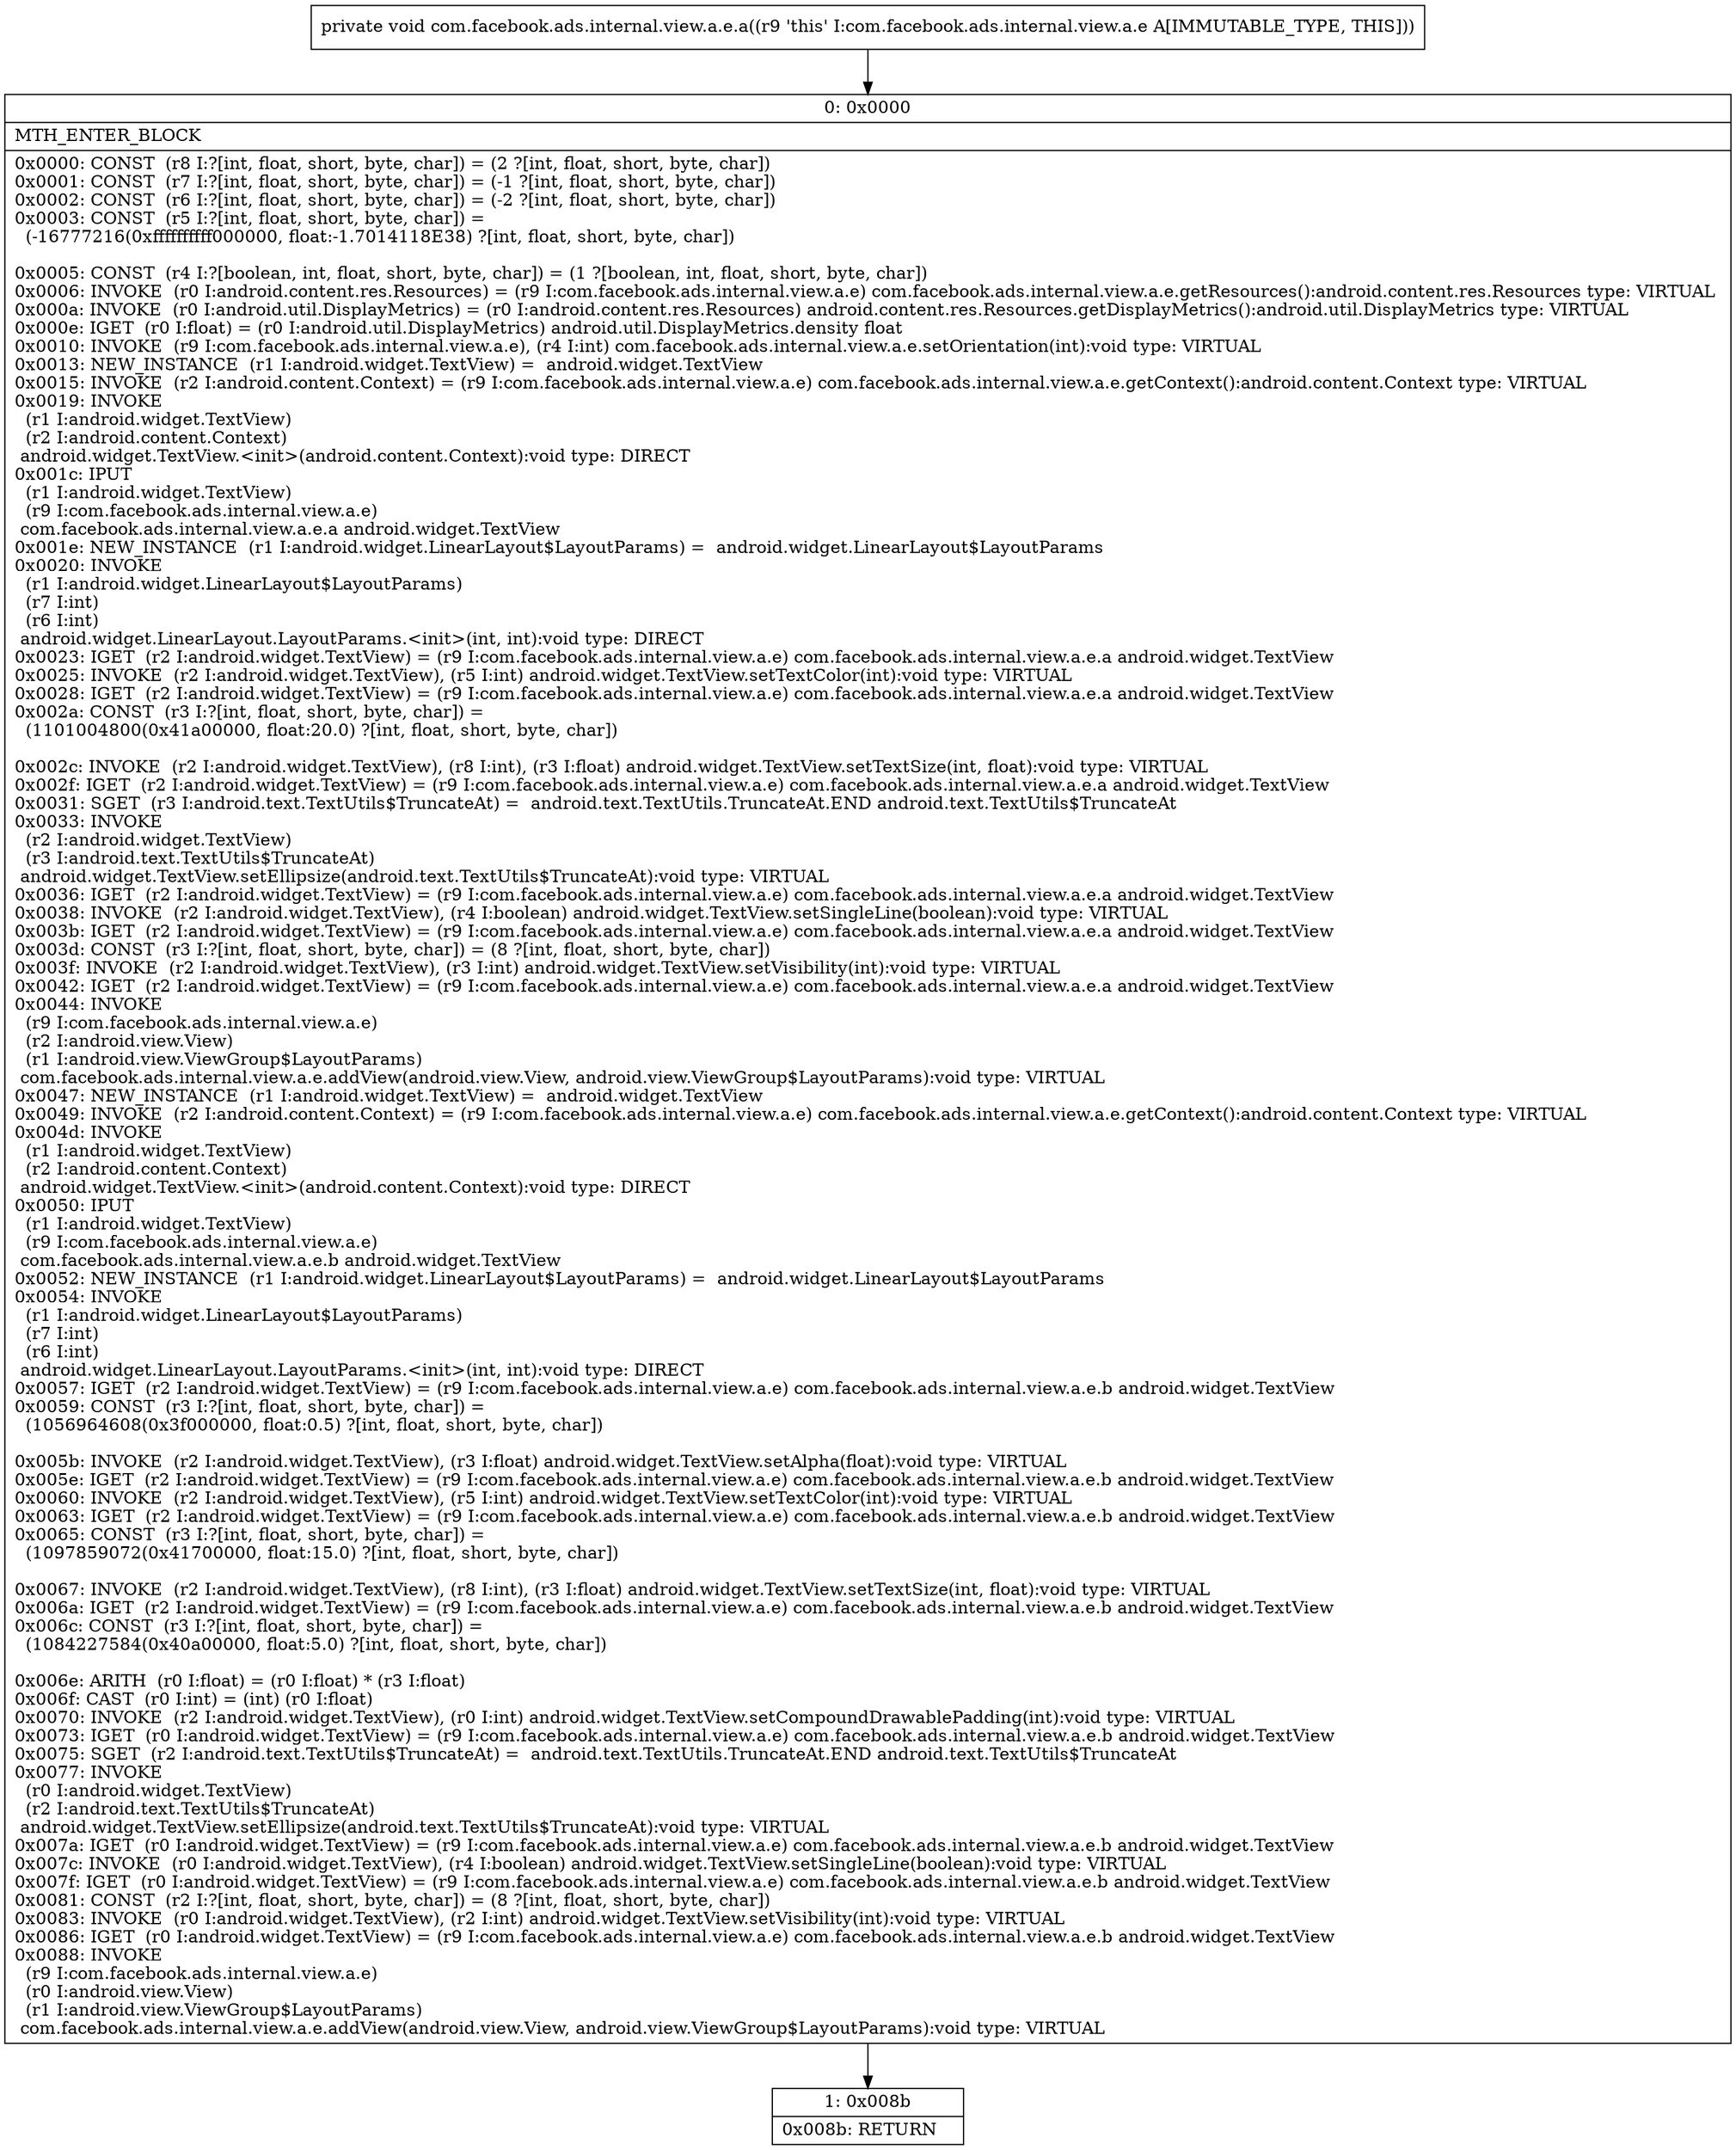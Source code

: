 digraph "CFG forcom.facebook.ads.internal.view.a.e.a()V" {
Node_0 [shape=record,label="{0\:\ 0x0000|MTH_ENTER_BLOCK\l|0x0000: CONST  (r8 I:?[int, float, short, byte, char]) = (2 ?[int, float, short, byte, char]) \l0x0001: CONST  (r7 I:?[int, float, short, byte, char]) = (\-1 ?[int, float, short, byte, char]) \l0x0002: CONST  (r6 I:?[int, float, short, byte, char]) = (\-2 ?[int, float, short, byte, char]) \l0x0003: CONST  (r5 I:?[int, float, short, byte, char]) = \l  (\-16777216(0xffffffffff000000, float:\-1.7014118E38) ?[int, float, short, byte, char])\l \l0x0005: CONST  (r4 I:?[boolean, int, float, short, byte, char]) = (1 ?[boolean, int, float, short, byte, char]) \l0x0006: INVOKE  (r0 I:android.content.res.Resources) = (r9 I:com.facebook.ads.internal.view.a.e) com.facebook.ads.internal.view.a.e.getResources():android.content.res.Resources type: VIRTUAL \l0x000a: INVOKE  (r0 I:android.util.DisplayMetrics) = (r0 I:android.content.res.Resources) android.content.res.Resources.getDisplayMetrics():android.util.DisplayMetrics type: VIRTUAL \l0x000e: IGET  (r0 I:float) = (r0 I:android.util.DisplayMetrics) android.util.DisplayMetrics.density float \l0x0010: INVOKE  (r9 I:com.facebook.ads.internal.view.a.e), (r4 I:int) com.facebook.ads.internal.view.a.e.setOrientation(int):void type: VIRTUAL \l0x0013: NEW_INSTANCE  (r1 I:android.widget.TextView) =  android.widget.TextView \l0x0015: INVOKE  (r2 I:android.content.Context) = (r9 I:com.facebook.ads.internal.view.a.e) com.facebook.ads.internal.view.a.e.getContext():android.content.Context type: VIRTUAL \l0x0019: INVOKE  \l  (r1 I:android.widget.TextView)\l  (r2 I:android.content.Context)\l android.widget.TextView.\<init\>(android.content.Context):void type: DIRECT \l0x001c: IPUT  \l  (r1 I:android.widget.TextView)\l  (r9 I:com.facebook.ads.internal.view.a.e)\l com.facebook.ads.internal.view.a.e.a android.widget.TextView \l0x001e: NEW_INSTANCE  (r1 I:android.widget.LinearLayout$LayoutParams) =  android.widget.LinearLayout$LayoutParams \l0x0020: INVOKE  \l  (r1 I:android.widget.LinearLayout$LayoutParams)\l  (r7 I:int)\l  (r6 I:int)\l android.widget.LinearLayout.LayoutParams.\<init\>(int, int):void type: DIRECT \l0x0023: IGET  (r2 I:android.widget.TextView) = (r9 I:com.facebook.ads.internal.view.a.e) com.facebook.ads.internal.view.a.e.a android.widget.TextView \l0x0025: INVOKE  (r2 I:android.widget.TextView), (r5 I:int) android.widget.TextView.setTextColor(int):void type: VIRTUAL \l0x0028: IGET  (r2 I:android.widget.TextView) = (r9 I:com.facebook.ads.internal.view.a.e) com.facebook.ads.internal.view.a.e.a android.widget.TextView \l0x002a: CONST  (r3 I:?[int, float, short, byte, char]) = \l  (1101004800(0x41a00000, float:20.0) ?[int, float, short, byte, char])\l \l0x002c: INVOKE  (r2 I:android.widget.TextView), (r8 I:int), (r3 I:float) android.widget.TextView.setTextSize(int, float):void type: VIRTUAL \l0x002f: IGET  (r2 I:android.widget.TextView) = (r9 I:com.facebook.ads.internal.view.a.e) com.facebook.ads.internal.view.a.e.a android.widget.TextView \l0x0031: SGET  (r3 I:android.text.TextUtils$TruncateAt) =  android.text.TextUtils.TruncateAt.END android.text.TextUtils$TruncateAt \l0x0033: INVOKE  \l  (r2 I:android.widget.TextView)\l  (r3 I:android.text.TextUtils$TruncateAt)\l android.widget.TextView.setEllipsize(android.text.TextUtils$TruncateAt):void type: VIRTUAL \l0x0036: IGET  (r2 I:android.widget.TextView) = (r9 I:com.facebook.ads.internal.view.a.e) com.facebook.ads.internal.view.a.e.a android.widget.TextView \l0x0038: INVOKE  (r2 I:android.widget.TextView), (r4 I:boolean) android.widget.TextView.setSingleLine(boolean):void type: VIRTUAL \l0x003b: IGET  (r2 I:android.widget.TextView) = (r9 I:com.facebook.ads.internal.view.a.e) com.facebook.ads.internal.view.a.e.a android.widget.TextView \l0x003d: CONST  (r3 I:?[int, float, short, byte, char]) = (8 ?[int, float, short, byte, char]) \l0x003f: INVOKE  (r2 I:android.widget.TextView), (r3 I:int) android.widget.TextView.setVisibility(int):void type: VIRTUAL \l0x0042: IGET  (r2 I:android.widget.TextView) = (r9 I:com.facebook.ads.internal.view.a.e) com.facebook.ads.internal.view.a.e.a android.widget.TextView \l0x0044: INVOKE  \l  (r9 I:com.facebook.ads.internal.view.a.e)\l  (r2 I:android.view.View)\l  (r1 I:android.view.ViewGroup$LayoutParams)\l com.facebook.ads.internal.view.a.e.addView(android.view.View, android.view.ViewGroup$LayoutParams):void type: VIRTUAL \l0x0047: NEW_INSTANCE  (r1 I:android.widget.TextView) =  android.widget.TextView \l0x0049: INVOKE  (r2 I:android.content.Context) = (r9 I:com.facebook.ads.internal.view.a.e) com.facebook.ads.internal.view.a.e.getContext():android.content.Context type: VIRTUAL \l0x004d: INVOKE  \l  (r1 I:android.widget.TextView)\l  (r2 I:android.content.Context)\l android.widget.TextView.\<init\>(android.content.Context):void type: DIRECT \l0x0050: IPUT  \l  (r1 I:android.widget.TextView)\l  (r9 I:com.facebook.ads.internal.view.a.e)\l com.facebook.ads.internal.view.a.e.b android.widget.TextView \l0x0052: NEW_INSTANCE  (r1 I:android.widget.LinearLayout$LayoutParams) =  android.widget.LinearLayout$LayoutParams \l0x0054: INVOKE  \l  (r1 I:android.widget.LinearLayout$LayoutParams)\l  (r7 I:int)\l  (r6 I:int)\l android.widget.LinearLayout.LayoutParams.\<init\>(int, int):void type: DIRECT \l0x0057: IGET  (r2 I:android.widget.TextView) = (r9 I:com.facebook.ads.internal.view.a.e) com.facebook.ads.internal.view.a.e.b android.widget.TextView \l0x0059: CONST  (r3 I:?[int, float, short, byte, char]) = \l  (1056964608(0x3f000000, float:0.5) ?[int, float, short, byte, char])\l \l0x005b: INVOKE  (r2 I:android.widget.TextView), (r3 I:float) android.widget.TextView.setAlpha(float):void type: VIRTUAL \l0x005e: IGET  (r2 I:android.widget.TextView) = (r9 I:com.facebook.ads.internal.view.a.e) com.facebook.ads.internal.view.a.e.b android.widget.TextView \l0x0060: INVOKE  (r2 I:android.widget.TextView), (r5 I:int) android.widget.TextView.setTextColor(int):void type: VIRTUAL \l0x0063: IGET  (r2 I:android.widget.TextView) = (r9 I:com.facebook.ads.internal.view.a.e) com.facebook.ads.internal.view.a.e.b android.widget.TextView \l0x0065: CONST  (r3 I:?[int, float, short, byte, char]) = \l  (1097859072(0x41700000, float:15.0) ?[int, float, short, byte, char])\l \l0x0067: INVOKE  (r2 I:android.widget.TextView), (r8 I:int), (r3 I:float) android.widget.TextView.setTextSize(int, float):void type: VIRTUAL \l0x006a: IGET  (r2 I:android.widget.TextView) = (r9 I:com.facebook.ads.internal.view.a.e) com.facebook.ads.internal.view.a.e.b android.widget.TextView \l0x006c: CONST  (r3 I:?[int, float, short, byte, char]) = \l  (1084227584(0x40a00000, float:5.0) ?[int, float, short, byte, char])\l \l0x006e: ARITH  (r0 I:float) = (r0 I:float) * (r3 I:float) \l0x006f: CAST  (r0 I:int) = (int) (r0 I:float) \l0x0070: INVOKE  (r2 I:android.widget.TextView), (r0 I:int) android.widget.TextView.setCompoundDrawablePadding(int):void type: VIRTUAL \l0x0073: IGET  (r0 I:android.widget.TextView) = (r9 I:com.facebook.ads.internal.view.a.e) com.facebook.ads.internal.view.a.e.b android.widget.TextView \l0x0075: SGET  (r2 I:android.text.TextUtils$TruncateAt) =  android.text.TextUtils.TruncateAt.END android.text.TextUtils$TruncateAt \l0x0077: INVOKE  \l  (r0 I:android.widget.TextView)\l  (r2 I:android.text.TextUtils$TruncateAt)\l android.widget.TextView.setEllipsize(android.text.TextUtils$TruncateAt):void type: VIRTUAL \l0x007a: IGET  (r0 I:android.widget.TextView) = (r9 I:com.facebook.ads.internal.view.a.e) com.facebook.ads.internal.view.a.e.b android.widget.TextView \l0x007c: INVOKE  (r0 I:android.widget.TextView), (r4 I:boolean) android.widget.TextView.setSingleLine(boolean):void type: VIRTUAL \l0x007f: IGET  (r0 I:android.widget.TextView) = (r9 I:com.facebook.ads.internal.view.a.e) com.facebook.ads.internal.view.a.e.b android.widget.TextView \l0x0081: CONST  (r2 I:?[int, float, short, byte, char]) = (8 ?[int, float, short, byte, char]) \l0x0083: INVOKE  (r0 I:android.widget.TextView), (r2 I:int) android.widget.TextView.setVisibility(int):void type: VIRTUAL \l0x0086: IGET  (r0 I:android.widget.TextView) = (r9 I:com.facebook.ads.internal.view.a.e) com.facebook.ads.internal.view.a.e.b android.widget.TextView \l0x0088: INVOKE  \l  (r9 I:com.facebook.ads.internal.view.a.e)\l  (r0 I:android.view.View)\l  (r1 I:android.view.ViewGroup$LayoutParams)\l com.facebook.ads.internal.view.a.e.addView(android.view.View, android.view.ViewGroup$LayoutParams):void type: VIRTUAL \l}"];
Node_1 [shape=record,label="{1\:\ 0x008b|0x008b: RETURN   \l}"];
MethodNode[shape=record,label="{private void com.facebook.ads.internal.view.a.e.a((r9 'this' I:com.facebook.ads.internal.view.a.e A[IMMUTABLE_TYPE, THIS])) }"];
MethodNode -> Node_0;
Node_0 -> Node_1;
}

